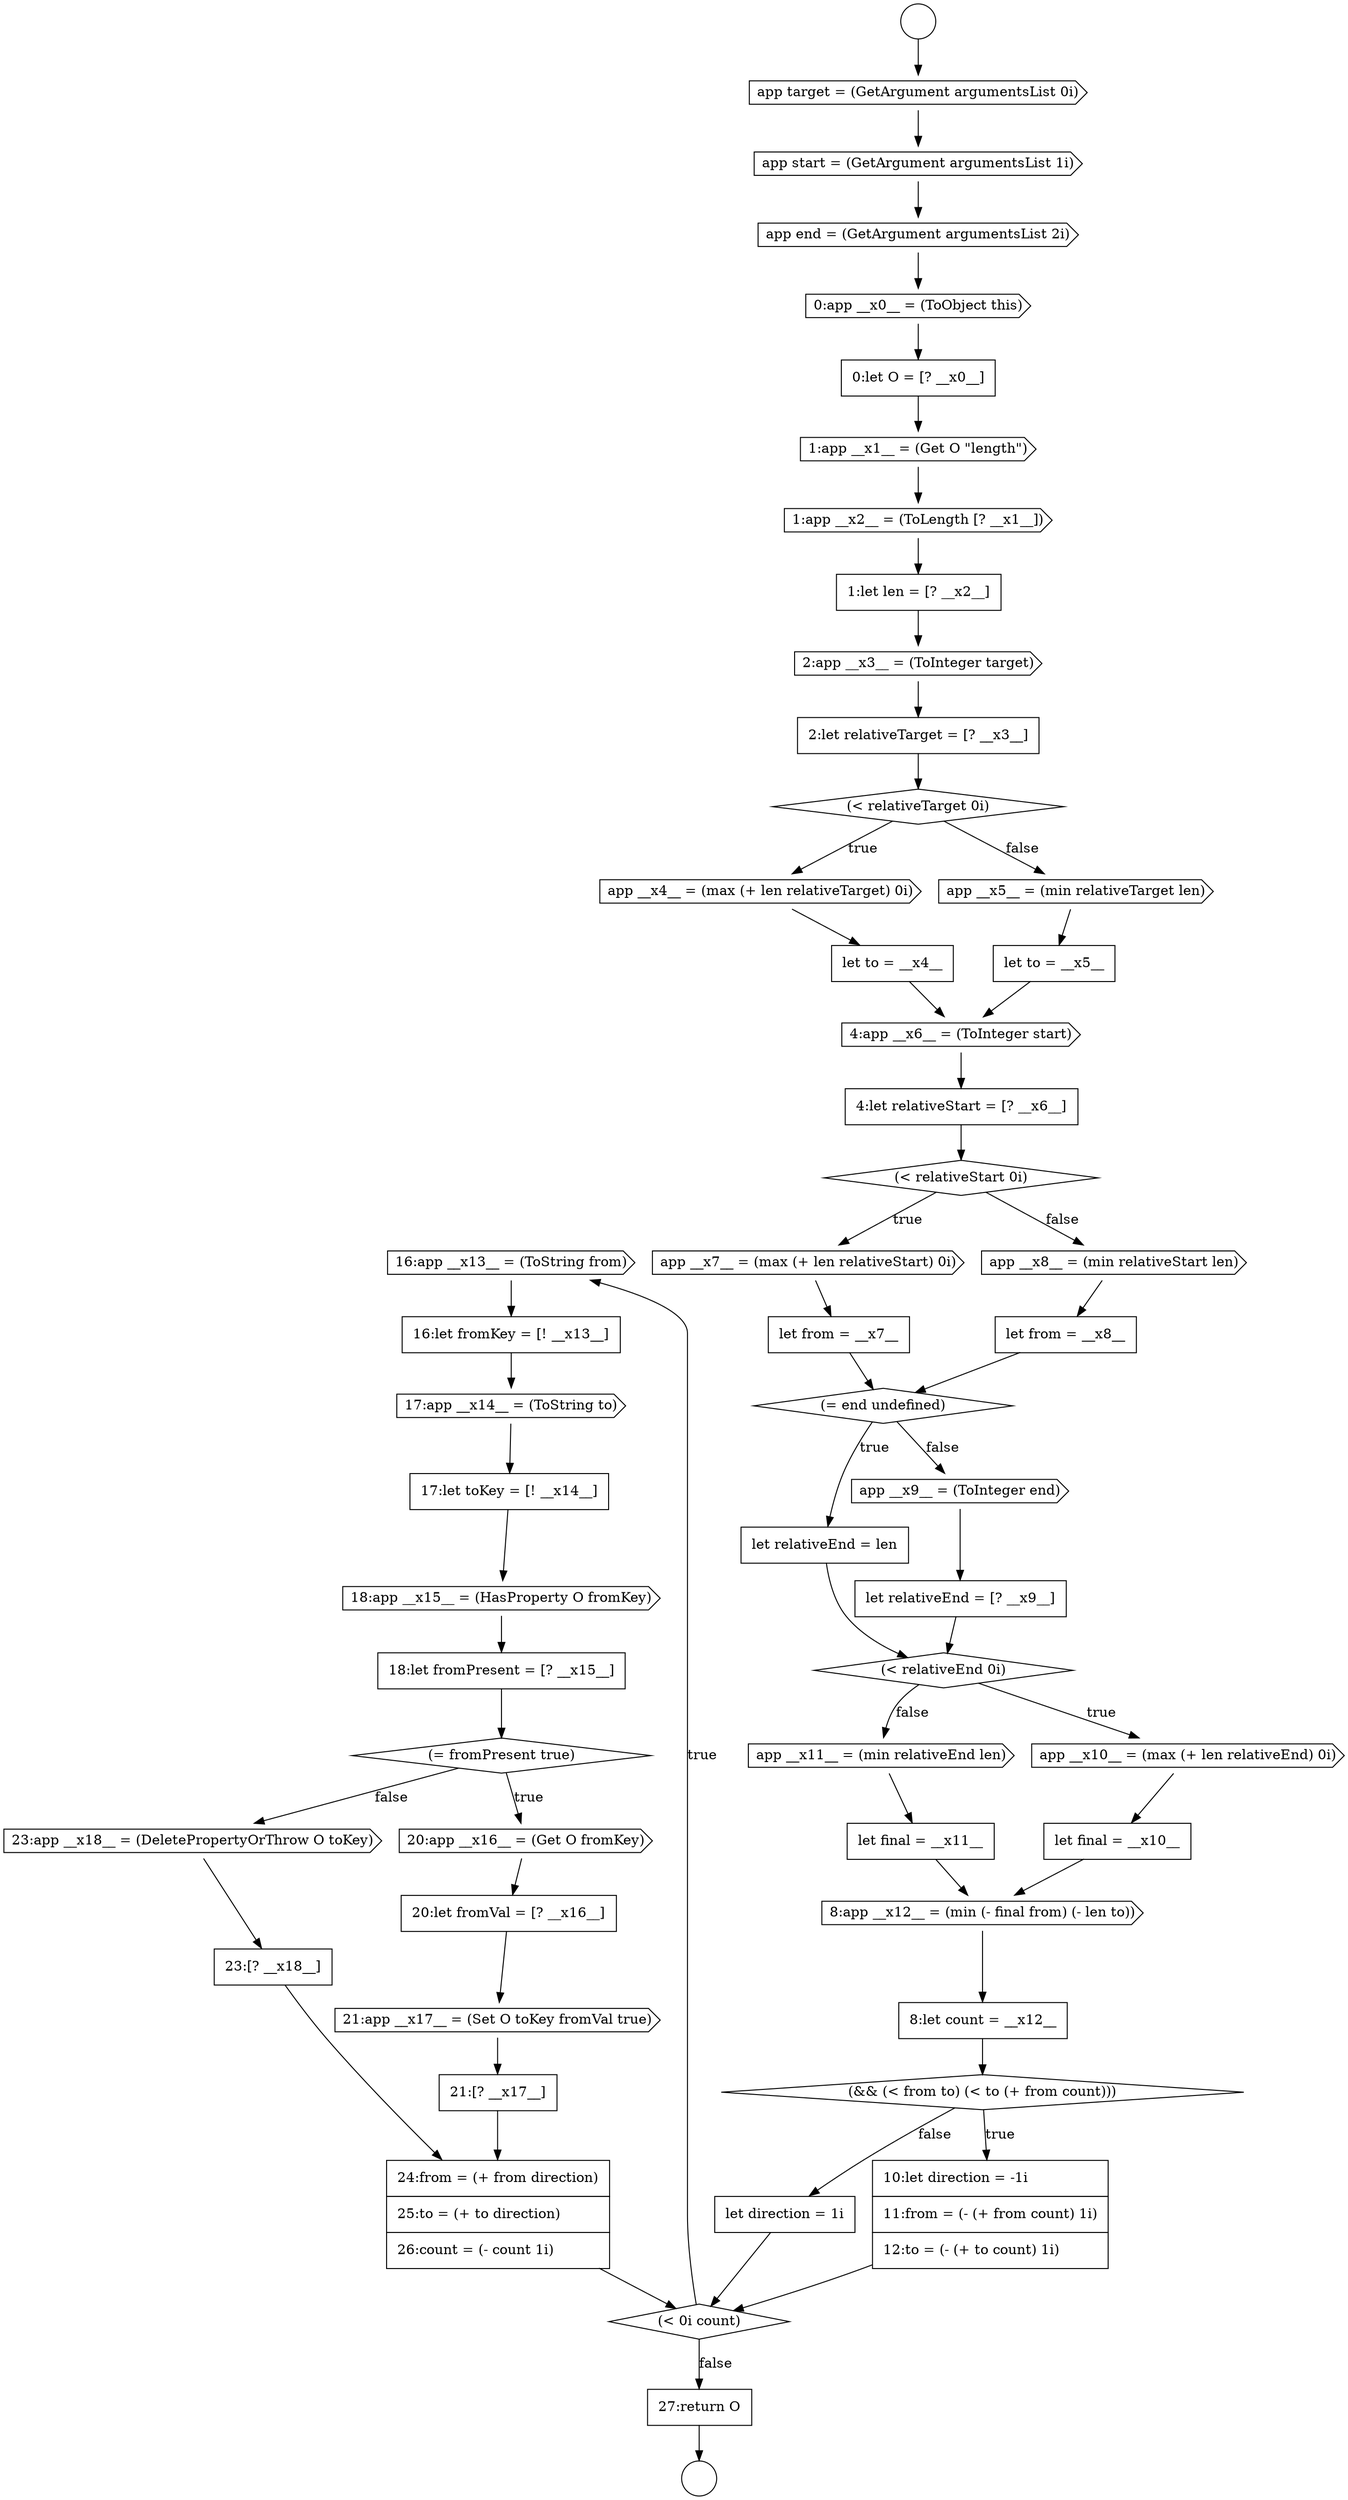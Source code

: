 digraph {
  node14684 [shape=cds, label=<<font color="black">16:app __x13__ = (ToString from)</font>> color="black" fillcolor="white" style=filled]
  node14662 [shape=cds, label=<<font color="black">4:app __x6__ = (ToInteger start)</font>> color="black" fillcolor="white" style=filled]
  node14648 [shape=cds, label=<<font color="black">app start = (GetArgument argumentsList 1i)</font>> color="black" fillcolor="white" style=filled]
  node14666 [shape=none, margin=0, label=<<font color="black">
    <table border="0" cellborder="1" cellspacing="0" cellpadding="10">
      <tr><td align="left">let from = __x7__</td></tr>
    </table>
  </font>> color="black" fillcolor="white" style=filled]
  node14657 [shape=diamond, label=<<font color="black">(&lt; relativeTarget 0i)</font>> color="black" fillcolor="white" style=filled]
  node14647 [shape=cds, label=<<font color="black">app target = (GetArgument argumentsList 0i)</font>> color="black" fillcolor="white" style=filled]
  node14682 [shape=none, margin=0, label=<<font color="black">
    <table border="0" cellborder="1" cellspacing="0" cellpadding="10">
      <tr><td align="left">let direction = 1i</td></tr>
    </table>
  </font>> color="black" fillcolor="white" style=filled]
  node14688 [shape=cds, label=<<font color="black">18:app __x15__ = (HasProperty O fromKey)</font>> color="black" fillcolor="white" style=filled]
  node14668 [shape=none, margin=0, label=<<font color="black">
    <table border="0" cellborder="1" cellspacing="0" cellpadding="10">
      <tr><td align="left">let from = __x8__</td></tr>
    </table>
  </font>> color="black" fillcolor="white" style=filled]
  node14646 [shape=circle label=" " color="black" fillcolor="white" style=filled]
  node14663 [shape=none, margin=0, label=<<font color="black">
    <table border="0" cellborder="1" cellspacing="0" cellpadding="10">
      <tr><td align="left">4:let relativeStart = [? __x6__]</td></tr>
    </table>
  </font>> color="black" fillcolor="white" style=filled]
  node14685 [shape=none, margin=0, label=<<font color="black">
    <table border="0" cellborder="1" cellspacing="0" cellpadding="10">
      <tr><td align="left">16:let fromKey = [! __x13__]</td></tr>
    </table>
  </font>> color="black" fillcolor="white" style=filled]
  node14659 [shape=none, margin=0, label=<<font color="black">
    <table border="0" cellborder="1" cellspacing="0" cellpadding="10">
      <tr><td align="left">let to = __x4__</td></tr>
    </table>
  </font>> color="black" fillcolor="white" style=filled]
  node14689 [shape=none, margin=0, label=<<font color="black">
    <table border="0" cellborder="1" cellspacing="0" cellpadding="10">
      <tr><td align="left">18:let fromPresent = [? __x15__]</td></tr>
    </table>
  </font>> color="black" fillcolor="white" style=filled]
  node14694 [shape=none, margin=0, label=<<font color="black">
    <table border="0" cellborder="1" cellspacing="0" cellpadding="10">
      <tr><td align="left">21:[? __x17__]</td></tr>
    </table>
  </font>> color="black" fillcolor="white" style=filled]
  node14665 [shape=cds, label=<<font color="black">app __x7__ = (max (+ len relativeStart) 0i)</font>> color="black" fillcolor="white" style=filled]
  node14645 [shape=circle label=" " color="black" fillcolor="white" style=filled]
  node14677 [shape=none, margin=0, label=<<font color="black">
    <table border="0" cellborder="1" cellspacing="0" cellpadding="10">
      <tr><td align="left">let final = __x11__</td></tr>
    </table>
  </font>> color="black" fillcolor="white" style=filled]
  node14669 [shape=diamond, label=<<font color="black">(= end undefined)</font>> color="black" fillcolor="white" style=filled]
  node14690 [shape=diamond, label=<<font color="black">(= fromPresent true)</font>> color="black" fillcolor="white" style=filled]
  node14686 [shape=cds, label=<<font color="black">17:app __x14__ = (ToString to)</font>> color="black" fillcolor="white" style=filled]
  node14697 [shape=none, margin=0, label=<<font color="black">
    <table border="0" cellborder="1" cellspacing="0" cellpadding="10">
      <tr><td align="left">24:from = (+ from direction)</td></tr>
      <tr><td align="left">25:to = (+ to direction)</td></tr>
      <tr><td align="left">26:count = (- count 1i)</td></tr>
    </table>
  </font>> color="black" fillcolor="white" style=filled]
  node14658 [shape=cds, label=<<font color="black">app __x4__ = (max (+ len relativeTarget) 0i)</font>> color="black" fillcolor="white" style=filled]
  node14654 [shape=none, margin=0, label=<<font color="black">
    <table border="0" cellborder="1" cellspacing="0" cellpadding="10">
      <tr><td align="left">1:let len = [? __x2__]</td></tr>
    </table>
  </font>> color="black" fillcolor="white" style=filled]
  node14652 [shape=cds, label=<<font color="black">1:app __x1__ = (Get O &quot;length&quot;)</font>> color="black" fillcolor="white" style=filled]
  node14661 [shape=none, margin=0, label=<<font color="black">
    <table border="0" cellborder="1" cellspacing="0" cellpadding="10">
      <tr><td align="left">let to = __x5__</td></tr>
    </table>
  </font>> color="black" fillcolor="white" style=filled]
  node14698 [shape=none, margin=0, label=<<font color="black">
    <table border="0" cellborder="1" cellspacing="0" cellpadding="10">
      <tr><td align="left">27:return O</td></tr>
    </table>
  </font>> color="black" fillcolor="white" style=filled]
  node14693 [shape=cds, label=<<font color="black">21:app __x17__ = (Set O toKey fromVal true)</font>> color="black" fillcolor="white" style=filled]
  node14680 [shape=diamond, label=<<font color="black">(&amp;&amp; (&lt; from to) (&lt; to (+ from count)))</font>> color="black" fillcolor="white" style=filled]
  node14681 [shape=none, margin=0, label=<<font color="black">
    <table border="0" cellborder="1" cellspacing="0" cellpadding="10">
      <tr><td align="left">10:let direction = -1i</td></tr>
      <tr><td align="left">11:from = (- (+ from count) 1i)</td></tr>
      <tr><td align="left">12:to = (- (+ to count) 1i)</td></tr>
    </table>
  </font>> color="black" fillcolor="white" style=filled]
  node14676 [shape=cds, label=<<font color="black">app __x11__ = (min relativeEnd len)</font>> color="black" fillcolor="white" style=filled]
  node14687 [shape=none, margin=0, label=<<font color="black">
    <table border="0" cellborder="1" cellspacing="0" cellpadding="10">
      <tr><td align="left">17:let toKey = [! __x14__]</td></tr>
    </table>
  </font>> color="black" fillcolor="white" style=filled]
  node14655 [shape=cds, label=<<font color="black">2:app __x3__ = (ToInteger target)</font>> color="black" fillcolor="white" style=filled]
  node14649 [shape=cds, label=<<font color="black">app end = (GetArgument argumentsList 2i)</font>> color="black" fillcolor="white" style=filled]
  node14670 [shape=none, margin=0, label=<<font color="black">
    <table border="0" cellborder="1" cellspacing="0" cellpadding="10">
      <tr><td align="left">let relativeEnd = len</td></tr>
    </table>
  </font>> color="black" fillcolor="white" style=filled]
  node14667 [shape=cds, label=<<font color="black">app __x8__ = (min relativeStart len)</font>> color="black" fillcolor="white" style=filled]
  node14696 [shape=none, margin=0, label=<<font color="black">
    <table border="0" cellborder="1" cellspacing="0" cellpadding="10">
      <tr><td align="left">23:[? __x18__]</td></tr>
    </table>
  </font>> color="black" fillcolor="white" style=filled]
  node14679 [shape=none, margin=0, label=<<font color="black">
    <table border="0" cellborder="1" cellspacing="0" cellpadding="10">
      <tr><td align="left">8:let count = __x12__</td></tr>
    </table>
  </font>> color="black" fillcolor="white" style=filled]
  node14664 [shape=diamond, label=<<font color="black">(&lt; relativeStart 0i)</font>> color="black" fillcolor="white" style=filled]
  node14660 [shape=cds, label=<<font color="black">app __x5__ = (min relativeTarget len)</font>> color="black" fillcolor="white" style=filled]
  node14675 [shape=none, margin=0, label=<<font color="black">
    <table border="0" cellborder="1" cellspacing="0" cellpadding="10">
      <tr><td align="left">let final = __x10__</td></tr>
    </table>
  </font>> color="black" fillcolor="white" style=filled]
  node14656 [shape=none, margin=0, label=<<font color="black">
    <table border="0" cellborder="1" cellspacing="0" cellpadding="10">
      <tr><td align="left">2:let relativeTarget = [? __x3__]</td></tr>
    </table>
  </font>> color="black" fillcolor="white" style=filled]
  node14650 [shape=cds, label=<<font color="black">0:app __x0__ = (ToObject this)</font>> color="black" fillcolor="white" style=filled]
  node14692 [shape=none, margin=0, label=<<font color="black">
    <table border="0" cellborder="1" cellspacing="0" cellpadding="10">
      <tr><td align="left">20:let fromVal = [? __x16__]</td></tr>
    </table>
  </font>> color="black" fillcolor="white" style=filled]
  node14671 [shape=cds, label=<<font color="black">app __x9__ = (ToInteger end)</font>> color="black" fillcolor="white" style=filled]
  node14678 [shape=cds, label=<<font color="black">8:app __x12__ = (min (- final from) (- len to))</font>> color="black" fillcolor="white" style=filled]
  node14683 [shape=diamond, label=<<font color="black">(&lt; 0i count)</font>> color="black" fillcolor="white" style=filled]
  node14673 [shape=diamond, label=<<font color="black">(&lt; relativeEnd 0i)</font>> color="black" fillcolor="white" style=filled]
  node14695 [shape=cds, label=<<font color="black">23:app __x18__ = (DeletePropertyOrThrow O toKey)</font>> color="black" fillcolor="white" style=filled]
  node14653 [shape=cds, label=<<font color="black">1:app __x2__ = (ToLength [? __x1__])</font>> color="black" fillcolor="white" style=filled]
  node14651 [shape=none, margin=0, label=<<font color="black">
    <table border="0" cellborder="1" cellspacing="0" cellpadding="10">
      <tr><td align="left">0:let O = [? __x0__]</td></tr>
    </table>
  </font>> color="black" fillcolor="white" style=filled]
  node14672 [shape=none, margin=0, label=<<font color="black">
    <table border="0" cellborder="1" cellspacing="0" cellpadding="10">
      <tr><td align="left">let relativeEnd = [? __x9__]</td></tr>
    </table>
  </font>> color="black" fillcolor="white" style=filled]
  node14674 [shape=cds, label=<<font color="black">app __x10__ = (max (+ len relativeEnd) 0i)</font>> color="black" fillcolor="white" style=filled]
  node14691 [shape=cds, label=<<font color="black">20:app __x16__ = (Get O fromKey)</font>> color="black" fillcolor="white" style=filled]
  node14652 -> node14653 [ color="black"]
  node14693 -> node14694 [ color="black"]
  node14697 -> node14683 [ color="black"]
  node14696 -> node14697 [ color="black"]
  node14669 -> node14670 [label=<<font color="black">true</font>> color="black"]
  node14669 -> node14671 [label=<<font color="black">false</font>> color="black"]
  node14665 -> node14666 [ color="black"]
  node14660 -> node14661 [ color="black"]
  node14666 -> node14669 [ color="black"]
  node14668 -> node14669 [ color="black"]
  node14657 -> node14658 [label=<<font color="black">true</font>> color="black"]
  node14657 -> node14660 [label=<<font color="black">false</font>> color="black"]
  node14687 -> node14688 [ color="black"]
  node14694 -> node14697 [ color="black"]
  node14654 -> node14655 [ color="black"]
  node14663 -> node14664 [ color="black"]
  node14688 -> node14689 [ color="black"]
  node14659 -> node14662 [ color="black"]
  node14680 -> node14681 [label=<<font color="black">true</font>> color="black"]
  node14680 -> node14682 [label=<<font color="black">false</font>> color="black"]
  node14672 -> node14673 [ color="black"]
  node14676 -> node14677 [ color="black"]
  node14653 -> node14654 [ color="black"]
  node14647 -> node14648 [ color="black"]
  node14679 -> node14680 [ color="black"]
  node14674 -> node14675 [ color="black"]
  node14658 -> node14659 [ color="black"]
  node14645 -> node14647 [ color="black"]
  node14692 -> node14693 [ color="black"]
  node14651 -> node14652 [ color="black"]
  node14650 -> node14651 [ color="black"]
  node14673 -> node14674 [label=<<font color="black">true</font>> color="black"]
  node14673 -> node14676 [label=<<font color="black">false</font>> color="black"]
  node14698 -> node14646 [ color="black"]
  node14681 -> node14683 [ color="black"]
  node14664 -> node14665 [label=<<font color="black">true</font>> color="black"]
  node14664 -> node14667 [label=<<font color="black">false</font>> color="black"]
  node14682 -> node14683 [ color="black"]
  node14662 -> node14663 [ color="black"]
  node14684 -> node14685 [ color="black"]
  node14677 -> node14678 [ color="black"]
  node14689 -> node14690 [ color="black"]
  node14678 -> node14679 [ color="black"]
  node14671 -> node14672 [ color="black"]
  node14690 -> node14691 [label=<<font color="black">true</font>> color="black"]
  node14690 -> node14695 [label=<<font color="black">false</font>> color="black"]
  node14661 -> node14662 [ color="black"]
  node14656 -> node14657 [ color="black"]
  node14685 -> node14686 [ color="black"]
  node14686 -> node14687 [ color="black"]
  node14691 -> node14692 [ color="black"]
  node14670 -> node14673 [ color="black"]
  node14695 -> node14696 [ color="black"]
  node14683 -> node14684 [label=<<font color="black">true</font>> color="black"]
  node14683 -> node14698 [label=<<font color="black">false</font>> color="black"]
  node14649 -> node14650 [ color="black"]
  node14667 -> node14668 [ color="black"]
  node14648 -> node14649 [ color="black"]
  node14655 -> node14656 [ color="black"]
  node14675 -> node14678 [ color="black"]
}
